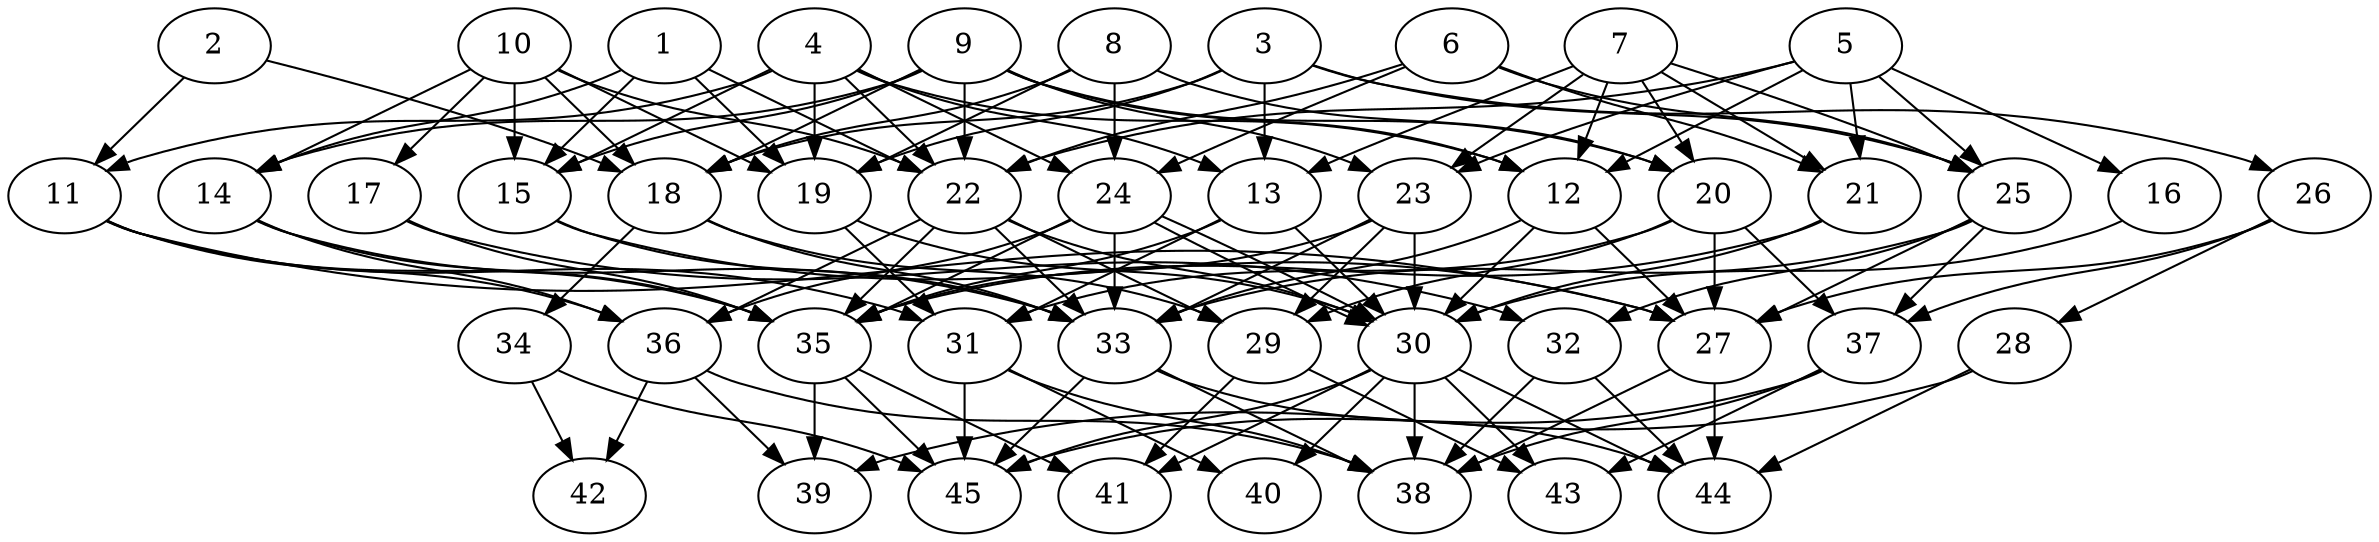 // DAG automatically generated by daggen at Thu Oct  3 14:07:24 2019
// ./daggen --dot -n 45 --ccr 0.4 --fat 0.7 --regular 0.7 --density 0.6 --mindata 5242880 --maxdata 52428800 
digraph G {
  1 [size="72140800", alpha="0.01", expect_size="28856320"] 
  1 -> 14 [size ="28856320"]
  1 -> 15 [size ="28856320"]
  1 -> 19 [size ="28856320"]
  1 -> 22 [size ="28856320"]
  2 [size="13171200", alpha="0.12", expect_size="5268480"] 
  2 -> 11 [size ="5268480"]
  2 -> 18 [size ="5268480"]
  3 [size="19929600", alpha="0.13", expect_size="7971840"] 
  3 -> 13 [size ="7971840"]
  3 -> 18 [size ="7971840"]
  3 -> 19 [size ="7971840"]
  3 -> 25 [size ="7971840"]
  3 -> 26 [size ="7971840"]
  4 [size="76856320", alpha="0.13", expect_size="30742528"] 
  4 -> 11 [size ="30742528"]
  4 -> 12 [size ="30742528"]
  4 -> 13 [size ="30742528"]
  4 -> 15 [size ="30742528"]
  4 -> 19 [size ="30742528"]
  4 -> 22 [size ="30742528"]
  4 -> 24 [size ="30742528"]
  5 [size="31400960", alpha="0.10", expect_size="12560384"] 
  5 -> 12 [size ="12560384"]
  5 -> 16 [size ="12560384"]
  5 -> 21 [size ="12560384"]
  5 -> 22 [size ="12560384"]
  5 -> 23 [size ="12560384"]
  5 -> 25 [size ="12560384"]
  6 [size="124843520", alpha="0.05", expect_size="49937408"] 
  6 -> 21 [size ="49937408"]
  6 -> 22 [size ="49937408"]
  6 -> 24 [size ="49937408"]
  6 -> 25 [size ="49937408"]
  7 [size="75622400", alpha="0.03", expect_size="30248960"] 
  7 -> 12 [size ="30248960"]
  7 -> 13 [size ="30248960"]
  7 -> 20 [size ="30248960"]
  7 -> 21 [size ="30248960"]
  7 -> 23 [size ="30248960"]
  7 -> 25 [size ="30248960"]
  8 [size="126909440", alpha="0.02", expect_size="50763776"] 
  8 -> 18 [size ="50763776"]
  8 -> 19 [size ="50763776"]
  8 -> 20 [size ="50763776"]
  8 -> 24 [size ="50763776"]
  9 [size="105387520", alpha="0.09", expect_size="42155008"] 
  9 -> 12 [size ="42155008"]
  9 -> 14 [size ="42155008"]
  9 -> 15 [size ="42155008"]
  9 -> 18 [size ="42155008"]
  9 -> 20 [size ="42155008"]
  9 -> 22 [size ="42155008"]
  9 -> 23 [size ="42155008"]
  10 [size="118351360", alpha="0.13", expect_size="47340544"] 
  10 -> 14 [size ="47340544"]
  10 -> 15 [size ="47340544"]
  10 -> 17 [size ="47340544"]
  10 -> 18 [size ="47340544"]
  10 -> 19 [size ="47340544"]
  10 -> 22 [size ="47340544"]
  11 [size="19852800", alpha="0.02", expect_size="7941120"] 
  11 -> 27 [size ="7941120"]
  11 -> 31 [size ="7941120"]
  11 -> 35 [size ="7941120"]
  11 -> 36 [size ="7941120"]
  12 [size="28528640", alpha="0.12", expect_size="11411456"] 
  12 -> 27 [size ="11411456"]
  12 -> 30 [size ="11411456"]
  12 -> 33 [size ="11411456"]
  13 [size="97456640", alpha="0.12", expect_size="38982656"] 
  13 -> 30 [size ="38982656"]
  13 -> 31 [size ="38982656"]
  13 -> 35 [size ="38982656"]
  14 [size="54576640", alpha="0.13", expect_size="21830656"] 
  14 -> 33 [size ="21830656"]
  14 -> 35 [size ="21830656"]
  14 -> 36 [size ="21830656"]
  15 [size="128465920", alpha="0.00", expect_size="51386368"] 
  15 -> 27 [size ="51386368"]
  15 -> 33 [size ="51386368"]
  16 [size="71009280", alpha="0.12", expect_size="28403712"] 
  16 -> 30 [size ="28403712"]
  17 [size="98631680", alpha="0.19", expect_size="39452672"] 
  17 -> 32 [size ="39452672"]
  17 -> 35 [size ="39452672"]
  18 [size="119249920", alpha="0.09", expect_size="47699968"] 
  18 -> 29 [size ="47699968"]
  18 -> 33 [size ="47699968"]
  18 -> 34 [size ="47699968"]
  19 [size="129553920", alpha="0.08", expect_size="51821568"] 
  19 -> 30 [size ="51821568"]
  19 -> 31 [size ="51821568"]
  20 [size="67412480", alpha="0.04", expect_size="26964992"] 
  20 -> 27 [size ="26964992"]
  20 -> 29 [size ="26964992"]
  20 -> 31 [size ="26964992"]
  20 -> 37 [size ="26964992"]
  21 [size="28861440", alpha="0.09", expect_size="11544576"] 
  21 -> 30 [size ="11544576"]
  21 -> 35 [size ="11544576"]
  22 [size="42370560", alpha="0.15", expect_size="16948224"] 
  22 -> 29 [size ="16948224"]
  22 -> 30 [size ="16948224"]
  22 -> 33 [size ="16948224"]
  22 -> 35 [size ="16948224"]
  22 -> 36 [size ="16948224"]
  23 [size="111731200", alpha="0.02", expect_size="44692480"] 
  23 -> 29 [size ="44692480"]
  23 -> 30 [size ="44692480"]
  23 -> 33 [size ="44692480"]
  23 -> 35 [size ="44692480"]
  24 [size="61713920", alpha="0.19", expect_size="24685568"] 
  24 -> 30 [size ="24685568"]
  24 -> 30 [size ="24685568"]
  24 -> 33 [size ="24685568"]
  24 -> 35 [size ="24685568"]
  24 -> 36 [size ="24685568"]
  25 [size="21268480", alpha="0.00", expect_size="8507392"] 
  25 -> 27 [size ="8507392"]
  25 -> 32 [size ="8507392"]
  25 -> 33 [size ="8507392"]
  25 -> 37 [size ="8507392"]
  26 [size="24002560", alpha="0.20", expect_size="9601024"] 
  26 -> 27 [size ="9601024"]
  26 -> 28 [size ="9601024"]
  26 -> 37 [size ="9601024"]
  27 [size="94835200", alpha="0.10", expect_size="37934080"] 
  27 -> 38 [size ="37934080"]
  27 -> 44 [size ="37934080"]
  28 [size="90557440", alpha="0.20", expect_size="36222976"] 
  28 -> 39 [size ="36222976"]
  28 -> 44 [size ="36222976"]
  29 [size="23685120", alpha="0.05", expect_size="9474048"] 
  29 -> 41 [size ="9474048"]
  29 -> 43 [size ="9474048"]
  30 [size="71109120", alpha="0.08", expect_size="28443648"] 
  30 -> 38 [size ="28443648"]
  30 -> 40 [size ="28443648"]
  30 -> 41 [size ="28443648"]
  30 -> 43 [size ="28443648"]
  30 -> 44 [size ="28443648"]
  30 -> 45 [size ="28443648"]
  31 [size="92710400", alpha="0.12", expect_size="37084160"] 
  31 -> 38 [size ="37084160"]
  31 -> 40 [size ="37084160"]
  31 -> 45 [size ="37084160"]
  32 [size="29562880", alpha="0.19", expect_size="11825152"] 
  32 -> 38 [size ="11825152"]
  32 -> 44 [size ="11825152"]
  33 [size="117657600", alpha="0.20", expect_size="47063040"] 
  33 -> 38 [size ="47063040"]
  33 -> 44 [size ="47063040"]
  33 -> 45 [size ="47063040"]
  34 [size="127892480", alpha="0.08", expect_size="51156992"] 
  34 -> 42 [size ="51156992"]
  34 -> 45 [size ="51156992"]
  35 [size="124016640", alpha="0.16", expect_size="49606656"] 
  35 -> 39 [size ="49606656"]
  35 -> 41 [size ="49606656"]
  35 -> 45 [size ="49606656"]
  36 [size="124323840", alpha="0.13", expect_size="49729536"] 
  36 -> 38 [size ="49729536"]
  36 -> 39 [size ="49729536"]
  36 -> 42 [size ="49729536"]
  37 [size="122588160", alpha="0.05", expect_size="49035264"] 
  37 -> 38 [size ="49035264"]
  37 -> 43 [size ="49035264"]
  37 -> 45 [size ="49035264"]
  38 [size="63362560", alpha="0.15", expect_size="25345024"] 
  39 [size="60446720", alpha="0.05", expect_size="24178688"] 
  40 [size="88161280", alpha="0.04", expect_size="35264512"] 
  41 [size="15818240", alpha="0.05", expect_size="6327296"] 
  42 [size="86100480", alpha="0.12", expect_size="34440192"] 
  43 [size="78494720", alpha="0.15", expect_size="31397888"] 
  44 [size="77360640", alpha="0.07", expect_size="30944256"] 
  45 [size="124165120", alpha="0.20", expect_size="49666048"] 
}
